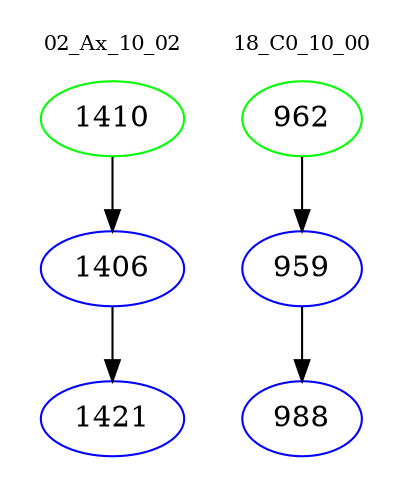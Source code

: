 digraph{
subgraph cluster_0 {
color = white
label = "02_Ax_10_02";
fontsize=10;
T0_1410 [label="1410", color="green"]
T0_1410 -> T0_1406 [color="black"]
T0_1406 [label="1406", color="blue"]
T0_1406 -> T0_1421 [color="black"]
T0_1421 [label="1421", color="blue"]
}
subgraph cluster_1 {
color = white
label = "18_C0_10_00";
fontsize=10;
T1_962 [label="962", color="green"]
T1_962 -> T1_959 [color="black"]
T1_959 [label="959", color="blue"]
T1_959 -> T1_988 [color="black"]
T1_988 [label="988", color="blue"]
}
}

